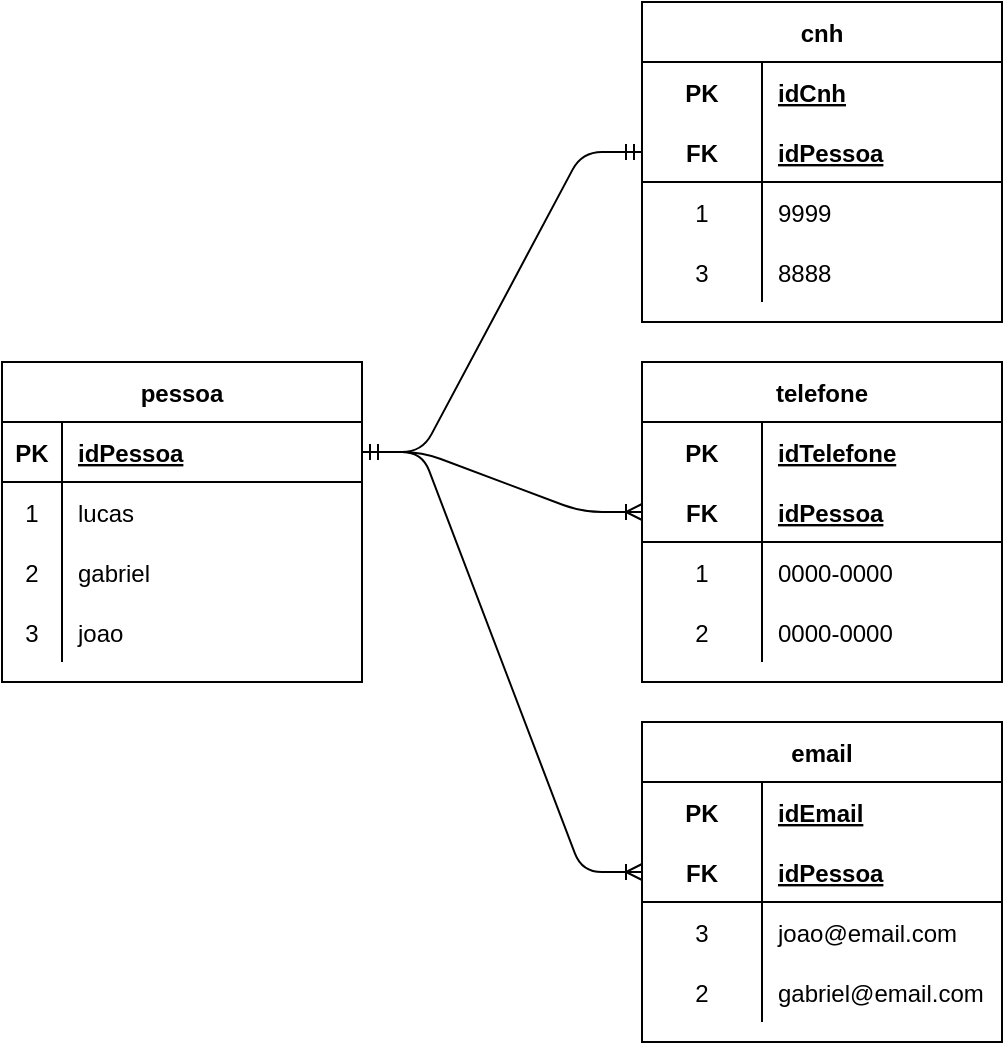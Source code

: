 <mxfile version="14.9.3" type="device"><diagram id="fnrwtVCmxGFosE3hF_uL" name="Page-1"><mxGraphModel dx="1038" dy="521" grid="1" gridSize="10" guides="1" tooltips="1" connect="1" arrows="1" fold="1" page="1" pageScale="1" pageWidth="827" pageHeight="1169" math="0" shadow="0"><root><mxCell id="0"/><mxCell id="1" parent="0"/><mxCell id="1ntBhLb4M2a1ElBq9rLL-1" value="pessoa" style="shape=table;startSize=30;container=1;collapsible=1;childLayout=tableLayout;fixedRows=1;rowLines=0;fontStyle=1;align=center;resizeLast=1;" vertex="1" parent="1"><mxGeometry x="40" y="200" width="180" height="160" as="geometry"/></mxCell><mxCell id="1ntBhLb4M2a1ElBq9rLL-2" value="" style="shape=partialRectangle;collapsible=0;dropTarget=0;pointerEvents=0;fillColor=none;top=0;left=0;bottom=1;right=0;points=[[0,0.5],[1,0.5]];portConstraint=eastwest;" vertex="1" parent="1ntBhLb4M2a1ElBq9rLL-1"><mxGeometry y="30" width="180" height="30" as="geometry"/></mxCell><mxCell id="1ntBhLb4M2a1ElBq9rLL-3" value="PK" style="shape=partialRectangle;connectable=0;fillColor=none;top=0;left=0;bottom=0;right=0;fontStyle=1;overflow=hidden;" vertex="1" parent="1ntBhLb4M2a1ElBq9rLL-2"><mxGeometry width="30" height="30" as="geometry"/></mxCell><mxCell id="1ntBhLb4M2a1ElBq9rLL-4" value="idPessoa" style="shape=partialRectangle;connectable=0;fillColor=none;top=0;left=0;bottom=0;right=0;align=left;spacingLeft=6;fontStyle=5;overflow=hidden;" vertex="1" parent="1ntBhLb4M2a1ElBq9rLL-2"><mxGeometry x="30" width="150" height="30" as="geometry"/></mxCell><mxCell id="1ntBhLb4M2a1ElBq9rLL-5" value="" style="shape=partialRectangle;collapsible=0;dropTarget=0;pointerEvents=0;fillColor=none;top=0;left=0;bottom=0;right=0;points=[[0,0.5],[1,0.5]];portConstraint=eastwest;" vertex="1" parent="1ntBhLb4M2a1ElBq9rLL-1"><mxGeometry y="60" width="180" height="30" as="geometry"/></mxCell><mxCell id="1ntBhLb4M2a1ElBq9rLL-6" value="1" style="shape=partialRectangle;connectable=0;fillColor=none;top=0;left=0;bottom=0;right=0;editable=1;overflow=hidden;" vertex="1" parent="1ntBhLb4M2a1ElBq9rLL-5"><mxGeometry width="30" height="30" as="geometry"/></mxCell><mxCell id="1ntBhLb4M2a1ElBq9rLL-7" value="lucas" style="shape=partialRectangle;connectable=0;fillColor=none;top=0;left=0;bottom=0;right=0;align=left;spacingLeft=6;overflow=hidden;" vertex="1" parent="1ntBhLb4M2a1ElBq9rLL-5"><mxGeometry x="30" width="150" height="30" as="geometry"/></mxCell><mxCell id="1ntBhLb4M2a1ElBq9rLL-8" value="" style="shape=partialRectangle;collapsible=0;dropTarget=0;pointerEvents=0;fillColor=none;top=0;left=0;bottom=0;right=0;points=[[0,0.5],[1,0.5]];portConstraint=eastwest;" vertex="1" parent="1ntBhLb4M2a1ElBq9rLL-1"><mxGeometry y="90" width="180" height="30" as="geometry"/></mxCell><mxCell id="1ntBhLb4M2a1ElBq9rLL-9" value="2" style="shape=partialRectangle;connectable=0;fillColor=none;top=0;left=0;bottom=0;right=0;editable=1;overflow=hidden;" vertex="1" parent="1ntBhLb4M2a1ElBq9rLL-8"><mxGeometry width="30" height="30" as="geometry"/></mxCell><mxCell id="1ntBhLb4M2a1ElBq9rLL-10" value="gabriel" style="shape=partialRectangle;connectable=0;fillColor=none;top=0;left=0;bottom=0;right=0;align=left;spacingLeft=6;overflow=hidden;" vertex="1" parent="1ntBhLb4M2a1ElBq9rLL-8"><mxGeometry x="30" width="150" height="30" as="geometry"/></mxCell><mxCell id="1ntBhLb4M2a1ElBq9rLL-11" value="" style="shape=partialRectangle;collapsible=0;dropTarget=0;pointerEvents=0;fillColor=none;top=0;left=0;bottom=0;right=0;points=[[0,0.5],[1,0.5]];portConstraint=eastwest;" vertex="1" parent="1ntBhLb4M2a1ElBq9rLL-1"><mxGeometry y="120" width="180" height="30" as="geometry"/></mxCell><mxCell id="1ntBhLb4M2a1ElBq9rLL-12" value="3" style="shape=partialRectangle;connectable=0;fillColor=none;top=0;left=0;bottom=0;right=0;editable=1;overflow=hidden;" vertex="1" parent="1ntBhLb4M2a1ElBq9rLL-11"><mxGeometry width="30" height="30" as="geometry"/></mxCell><mxCell id="1ntBhLb4M2a1ElBq9rLL-13" value="joao" style="shape=partialRectangle;connectable=0;fillColor=none;top=0;left=0;bottom=0;right=0;align=left;spacingLeft=6;overflow=hidden;" vertex="1" parent="1ntBhLb4M2a1ElBq9rLL-11"><mxGeometry x="30" width="150" height="30" as="geometry"/></mxCell><mxCell id="1ntBhLb4M2a1ElBq9rLL-14" value="cnh" style="shape=table;startSize=30;container=1;collapsible=1;childLayout=tableLayout;fixedRows=1;rowLines=0;fontStyle=1;align=center;resizeLast=1;" vertex="1" parent="1"><mxGeometry x="360" y="20" width="180" height="160" as="geometry"/></mxCell><mxCell id="1ntBhLb4M2a1ElBq9rLL-15" value="" style="shape=partialRectangle;collapsible=0;dropTarget=0;pointerEvents=0;fillColor=none;top=0;left=0;bottom=0;right=0;points=[[0,0.5],[1,0.5]];portConstraint=eastwest;" vertex="1" parent="1ntBhLb4M2a1ElBq9rLL-14"><mxGeometry y="30" width="180" height="30" as="geometry"/></mxCell><mxCell id="1ntBhLb4M2a1ElBq9rLL-16" value="PK" style="shape=partialRectangle;connectable=0;fillColor=none;top=0;left=0;bottom=0;right=0;fontStyle=1;overflow=hidden;" vertex="1" parent="1ntBhLb4M2a1ElBq9rLL-15"><mxGeometry width="60" height="30" as="geometry"/></mxCell><mxCell id="1ntBhLb4M2a1ElBq9rLL-17" value="idCnh" style="shape=partialRectangle;connectable=0;fillColor=none;top=0;left=0;bottom=0;right=0;align=left;spacingLeft=6;fontStyle=5;overflow=hidden;" vertex="1" parent="1ntBhLb4M2a1ElBq9rLL-15"><mxGeometry x="60" width="120" height="30" as="geometry"/></mxCell><mxCell id="1ntBhLb4M2a1ElBq9rLL-18" value="" style="shape=partialRectangle;collapsible=0;dropTarget=0;pointerEvents=0;fillColor=none;top=0;left=0;bottom=1;right=0;points=[[0,0.5],[1,0.5]];portConstraint=eastwest;" vertex="1" parent="1ntBhLb4M2a1ElBq9rLL-14"><mxGeometry y="60" width="180" height="30" as="geometry"/></mxCell><mxCell id="1ntBhLb4M2a1ElBq9rLL-19" value="FK" style="shape=partialRectangle;connectable=0;fillColor=none;top=0;left=0;bottom=0;right=0;fontStyle=1;overflow=hidden;" vertex="1" parent="1ntBhLb4M2a1ElBq9rLL-18"><mxGeometry width="60" height="30" as="geometry"/></mxCell><mxCell id="1ntBhLb4M2a1ElBq9rLL-20" value="idPessoa" style="shape=partialRectangle;connectable=0;fillColor=none;top=0;left=0;bottom=0;right=0;align=left;spacingLeft=6;fontStyle=5;overflow=hidden;" vertex="1" parent="1ntBhLb4M2a1ElBq9rLL-18"><mxGeometry x="60" width="120" height="30" as="geometry"/></mxCell><mxCell id="1ntBhLb4M2a1ElBq9rLL-21" value="" style="shape=partialRectangle;collapsible=0;dropTarget=0;pointerEvents=0;fillColor=none;top=0;left=0;bottom=0;right=0;points=[[0,0.5],[1,0.5]];portConstraint=eastwest;" vertex="1" parent="1ntBhLb4M2a1ElBq9rLL-14"><mxGeometry y="90" width="180" height="30" as="geometry"/></mxCell><mxCell id="1ntBhLb4M2a1ElBq9rLL-22" value="1" style="shape=partialRectangle;connectable=0;fillColor=none;top=0;left=0;bottom=0;right=0;editable=1;overflow=hidden;" vertex="1" parent="1ntBhLb4M2a1ElBq9rLL-21"><mxGeometry width="60" height="30" as="geometry"/></mxCell><mxCell id="1ntBhLb4M2a1ElBq9rLL-23" value="9999" style="shape=partialRectangle;connectable=0;fillColor=none;top=0;left=0;bottom=0;right=0;align=left;spacingLeft=6;overflow=hidden;" vertex="1" parent="1ntBhLb4M2a1ElBq9rLL-21"><mxGeometry x="60" width="120" height="30" as="geometry"/></mxCell><mxCell id="1ntBhLb4M2a1ElBq9rLL-24" value="" style="shape=partialRectangle;collapsible=0;dropTarget=0;pointerEvents=0;fillColor=none;top=0;left=0;bottom=0;right=0;points=[[0,0.5],[1,0.5]];portConstraint=eastwest;" vertex="1" parent="1ntBhLb4M2a1ElBq9rLL-14"><mxGeometry y="120" width="180" height="30" as="geometry"/></mxCell><mxCell id="1ntBhLb4M2a1ElBq9rLL-25" value="3" style="shape=partialRectangle;connectable=0;fillColor=none;top=0;left=0;bottom=0;right=0;editable=1;overflow=hidden;" vertex="1" parent="1ntBhLb4M2a1ElBq9rLL-24"><mxGeometry width="60" height="30" as="geometry"/></mxCell><mxCell id="1ntBhLb4M2a1ElBq9rLL-26" value="8888" style="shape=partialRectangle;connectable=0;fillColor=none;top=0;left=0;bottom=0;right=0;align=left;spacingLeft=6;overflow=hidden;" vertex="1" parent="1ntBhLb4M2a1ElBq9rLL-24"><mxGeometry x="60" width="120" height="30" as="geometry"/></mxCell><mxCell id="1ntBhLb4M2a1ElBq9rLL-53" value="telefone" style="shape=table;startSize=30;container=1;collapsible=1;childLayout=tableLayout;fixedRows=1;rowLines=0;fontStyle=1;align=center;resizeLast=1;" vertex="1" parent="1"><mxGeometry x="360" y="200" width="180" height="160" as="geometry"/></mxCell><mxCell id="1ntBhLb4M2a1ElBq9rLL-54" value="" style="shape=partialRectangle;collapsible=0;dropTarget=0;pointerEvents=0;fillColor=none;top=0;left=0;bottom=0;right=0;points=[[0,0.5],[1,0.5]];portConstraint=eastwest;" vertex="1" parent="1ntBhLb4M2a1ElBq9rLL-53"><mxGeometry y="30" width="180" height="30" as="geometry"/></mxCell><mxCell id="1ntBhLb4M2a1ElBq9rLL-55" value="PK" style="shape=partialRectangle;connectable=0;fillColor=none;top=0;left=0;bottom=0;right=0;fontStyle=1;overflow=hidden;" vertex="1" parent="1ntBhLb4M2a1ElBq9rLL-54"><mxGeometry width="60" height="30" as="geometry"/></mxCell><mxCell id="1ntBhLb4M2a1ElBq9rLL-56" value="idTelefone" style="shape=partialRectangle;connectable=0;fillColor=none;top=0;left=0;bottom=0;right=0;align=left;spacingLeft=6;fontStyle=5;overflow=hidden;" vertex="1" parent="1ntBhLb4M2a1ElBq9rLL-54"><mxGeometry x="60" width="120" height="30" as="geometry"/></mxCell><mxCell id="1ntBhLb4M2a1ElBq9rLL-57" value="" style="shape=partialRectangle;collapsible=0;dropTarget=0;pointerEvents=0;fillColor=none;top=0;left=0;bottom=1;right=0;points=[[0,0.5],[1,0.5]];portConstraint=eastwest;" vertex="1" parent="1ntBhLb4M2a1ElBq9rLL-53"><mxGeometry y="60" width="180" height="30" as="geometry"/></mxCell><mxCell id="1ntBhLb4M2a1ElBq9rLL-58" value="FK" style="shape=partialRectangle;connectable=0;fillColor=none;top=0;left=0;bottom=0;right=0;fontStyle=1;overflow=hidden;" vertex="1" parent="1ntBhLb4M2a1ElBq9rLL-57"><mxGeometry width="60" height="30" as="geometry"/></mxCell><mxCell id="1ntBhLb4M2a1ElBq9rLL-59" value="idPessoa" style="shape=partialRectangle;connectable=0;fillColor=none;top=0;left=0;bottom=0;right=0;align=left;spacingLeft=6;fontStyle=5;overflow=hidden;" vertex="1" parent="1ntBhLb4M2a1ElBq9rLL-57"><mxGeometry x="60" width="120" height="30" as="geometry"/></mxCell><mxCell id="1ntBhLb4M2a1ElBq9rLL-60" value="" style="shape=partialRectangle;collapsible=0;dropTarget=0;pointerEvents=0;fillColor=none;top=0;left=0;bottom=0;right=0;points=[[0,0.5],[1,0.5]];portConstraint=eastwest;" vertex="1" parent="1ntBhLb4M2a1ElBq9rLL-53"><mxGeometry y="90" width="180" height="30" as="geometry"/></mxCell><mxCell id="1ntBhLb4M2a1ElBq9rLL-61" value="1" style="shape=partialRectangle;connectable=0;fillColor=none;top=0;left=0;bottom=0;right=0;editable=1;overflow=hidden;" vertex="1" parent="1ntBhLb4M2a1ElBq9rLL-60"><mxGeometry width="60" height="30" as="geometry"/></mxCell><mxCell id="1ntBhLb4M2a1ElBq9rLL-62" value="0000-0000" style="shape=partialRectangle;connectable=0;fillColor=none;top=0;left=0;bottom=0;right=0;align=left;spacingLeft=6;overflow=hidden;" vertex="1" parent="1ntBhLb4M2a1ElBq9rLL-60"><mxGeometry x="60" width="120" height="30" as="geometry"/></mxCell><mxCell id="1ntBhLb4M2a1ElBq9rLL-63" value="" style="shape=partialRectangle;collapsible=0;dropTarget=0;pointerEvents=0;fillColor=none;top=0;left=0;bottom=0;right=0;points=[[0,0.5],[1,0.5]];portConstraint=eastwest;" vertex="1" parent="1ntBhLb4M2a1ElBq9rLL-53"><mxGeometry y="120" width="180" height="30" as="geometry"/></mxCell><mxCell id="1ntBhLb4M2a1ElBq9rLL-64" value="2" style="shape=partialRectangle;connectable=0;fillColor=none;top=0;left=0;bottom=0;right=0;editable=1;overflow=hidden;" vertex="1" parent="1ntBhLb4M2a1ElBq9rLL-63"><mxGeometry width="60" height="30" as="geometry"/></mxCell><mxCell id="1ntBhLb4M2a1ElBq9rLL-65" value="0000-0000" style="shape=partialRectangle;connectable=0;fillColor=none;top=0;left=0;bottom=0;right=0;align=left;spacingLeft=6;overflow=hidden;" vertex="1" parent="1ntBhLb4M2a1ElBq9rLL-63"><mxGeometry x="60" width="120" height="30" as="geometry"/></mxCell><mxCell id="1ntBhLb4M2a1ElBq9rLL-66" value="email" style="shape=table;startSize=30;container=1;collapsible=1;childLayout=tableLayout;fixedRows=1;rowLines=0;fontStyle=1;align=center;resizeLast=1;" vertex="1" parent="1"><mxGeometry x="360" y="380" width="180" height="160" as="geometry"/></mxCell><mxCell id="1ntBhLb4M2a1ElBq9rLL-67" value="" style="shape=partialRectangle;collapsible=0;dropTarget=0;pointerEvents=0;fillColor=none;top=0;left=0;bottom=0;right=0;points=[[0,0.5],[1,0.5]];portConstraint=eastwest;" vertex="1" parent="1ntBhLb4M2a1ElBq9rLL-66"><mxGeometry y="30" width="180" height="30" as="geometry"/></mxCell><mxCell id="1ntBhLb4M2a1ElBq9rLL-68" value="PK" style="shape=partialRectangle;connectable=0;fillColor=none;top=0;left=0;bottom=0;right=0;fontStyle=1;overflow=hidden;" vertex="1" parent="1ntBhLb4M2a1ElBq9rLL-67"><mxGeometry width="60" height="30" as="geometry"/></mxCell><mxCell id="1ntBhLb4M2a1ElBq9rLL-69" value="idEmail" style="shape=partialRectangle;connectable=0;fillColor=none;top=0;left=0;bottom=0;right=0;align=left;spacingLeft=6;fontStyle=5;overflow=hidden;" vertex="1" parent="1ntBhLb4M2a1ElBq9rLL-67"><mxGeometry x="60" width="120" height="30" as="geometry"/></mxCell><mxCell id="1ntBhLb4M2a1ElBq9rLL-70" value="" style="shape=partialRectangle;collapsible=0;dropTarget=0;pointerEvents=0;fillColor=none;top=0;left=0;bottom=1;right=0;points=[[0,0.5],[1,0.5]];portConstraint=eastwest;" vertex="1" parent="1ntBhLb4M2a1ElBq9rLL-66"><mxGeometry y="60" width="180" height="30" as="geometry"/></mxCell><mxCell id="1ntBhLb4M2a1ElBq9rLL-71" value="FK" style="shape=partialRectangle;connectable=0;fillColor=none;top=0;left=0;bottom=0;right=0;fontStyle=1;overflow=hidden;" vertex="1" parent="1ntBhLb4M2a1ElBq9rLL-70"><mxGeometry width="60" height="30" as="geometry"/></mxCell><mxCell id="1ntBhLb4M2a1ElBq9rLL-72" value="idPessoa" style="shape=partialRectangle;connectable=0;fillColor=none;top=0;left=0;bottom=0;right=0;align=left;spacingLeft=6;fontStyle=5;overflow=hidden;" vertex="1" parent="1ntBhLb4M2a1ElBq9rLL-70"><mxGeometry x="60" width="120" height="30" as="geometry"/></mxCell><mxCell id="1ntBhLb4M2a1ElBq9rLL-73" value="" style="shape=partialRectangle;collapsible=0;dropTarget=0;pointerEvents=0;fillColor=none;top=0;left=0;bottom=0;right=0;points=[[0,0.5],[1,0.5]];portConstraint=eastwest;" vertex="1" parent="1ntBhLb4M2a1ElBq9rLL-66"><mxGeometry y="90" width="180" height="30" as="geometry"/></mxCell><mxCell id="1ntBhLb4M2a1ElBq9rLL-74" value="3" style="shape=partialRectangle;connectable=0;fillColor=none;top=0;left=0;bottom=0;right=0;editable=1;overflow=hidden;" vertex="1" parent="1ntBhLb4M2a1ElBq9rLL-73"><mxGeometry width="60" height="30" as="geometry"/></mxCell><mxCell id="1ntBhLb4M2a1ElBq9rLL-75" value="joao@email.com" style="shape=partialRectangle;connectable=0;fillColor=none;top=0;left=0;bottom=0;right=0;align=left;spacingLeft=6;overflow=hidden;" vertex="1" parent="1ntBhLb4M2a1ElBq9rLL-73"><mxGeometry x="60" width="120" height="30" as="geometry"/></mxCell><mxCell id="1ntBhLb4M2a1ElBq9rLL-76" value="" style="shape=partialRectangle;collapsible=0;dropTarget=0;pointerEvents=0;fillColor=none;top=0;left=0;bottom=0;right=0;points=[[0,0.5],[1,0.5]];portConstraint=eastwest;" vertex="1" parent="1ntBhLb4M2a1ElBq9rLL-66"><mxGeometry y="120" width="180" height="30" as="geometry"/></mxCell><mxCell id="1ntBhLb4M2a1ElBq9rLL-77" value="2" style="shape=partialRectangle;connectable=0;fillColor=none;top=0;left=0;bottom=0;right=0;editable=1;overflow=hidden;" vertex="1" parent="1ntBhLb4M2a1ElBq9rLL-76"><mxGeometry width="60" height="30" as="geometry"/></mxCell><mxCell id="1ntBhLb4M2a1ElBq9rLL-78" value="gabriel@email.com" style="shape=partialRectangle;connectable=0;fillColor=none;top=0;left=0;bottom=0;right=0;align=left;spacingLeft=6;overflow=hidden;" vertex="1" parent="1ntBhLb4M2a1ElBq9rLL-76"><mxGeometry x="60" width="120" height="30" as="geometry"/></mxCell><mxCell id="1ntBhLb4M2a1ElBq9rLL-79" value="" style="edgeStyle=entityRelationEdgeStyle;fontSize=12;html=1;endArrow=ERmandOne;startArrow=ERmandOne;exitX=1;exitY=0.5;exitDx=0;exitDy=0;entryX=0;entryY=0.5;entryDx=0;entryDy=0;" edge="1" parent="1" source="1ntBhLb4M2a1ElBq9rLL-2" target="1ntBhLb4M2a1ElBq9rLL-18"><mxGeometry width="100" height="100" relative="1" as="geometry"><mxPoint x="360" y="320" as="sourcePoint"/><mxPoint x="460" y="220" as="targetPoint"/></mxGeometry></mxCell><mxCell id="1ntBhLb4M2a1ElBq9rLL-80" value="" style="edgeStyle=entityRelationEdgeStyle;fontSize=12;html=1;endArrow=ERoneToMany;startArrow=ERmandOne;exitX=1;exitY=0.5;exitDx=0;exitDy=0;entryX=0;entryY=0.5;entryDx=0;entryDy=0;" edge="1" parent="1" source="1ntBhLb4M2a1ElBq9rLL-2" target="1ntBhLb4M2a1ElBq9rLL-57"><mxGeometry width="100" height="100" relative="1" as="geometry"><mxPoint x="360" y="320" as="sourcePoint"/><mxPoint x="460" y="220" as="targetPoint"/></mxGeometry></mxCell><mxCell id="1ntBhLb4M2a1ElBq9rLL-81" value="" style="edgeStyle=entityRelationEdgeStyle;fontSize=12;html=1;endArrow=ERoneToMany;startArrow=ERmandOne;exitX=1;exitY=0.5;exitDx=0;exitDy=0;entryX=0;entryY=0.5;entryDx=0;entryDy=0;" edge="1" parent="1" source="1ntBhLb4M2a1ElBq9rLL-2" target="1ntBhLb4M2a1ElBq9rLL-70"><mxGeometry width="100" height="100" relative="1" as="geometry"><mxPoint x="360" y="320" as="sourcePoint"/><mxPoint x="460" y="220" as="targetPoint"/></mxGeometry></mxCell></root></mxGraphModel></diagram></mxfile>